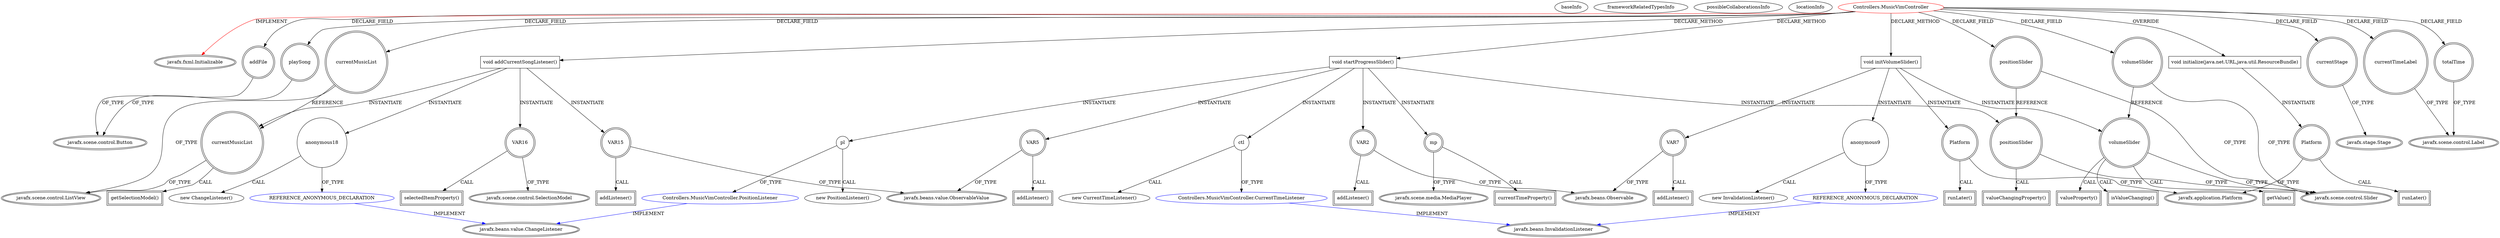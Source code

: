 digraph {
baseInfo[graphId=318,category="extension_graph",isAnonymous=false,possibleRelation=true]
frameworkRelatedTypesInfo[0="javafx.fxml.Initializable"]
possibleCollaborationsInfo[0="318~CLIENT_METHOD_DECLARATION-INSTANTIATION-~javafx.fxml.Initializable ~javafx.beans.InvalidationListener ~false~true",1="318~CLIENT_METHOD_DECLARATION-INSTANTIATION-~javafx.fxml.Initializable ~javafx.beans.value.ChangeListener ~false~true"]
locationInfo[projectName="Daniel-Cristian-MusicPlayerStuff",filePath="/Daniel-Cristian-MusicPlayerStuff/MusicPlayerStuff-master/src/Controllers/MusicVimController.java",contextSignature="MusicVimController",graphId="318"]
0[label="Controllers.MusicVimController",vertexType="ROOT_CLIENT_CLASS_DECLARATION",isFrameworkType=false,color=red]
1[label="javafx.fxml.Initializable",vertexType="FRAMEWORK_INTERFACE_TYPE",isFrameworkType=true,peripheries=2]
2[label="addFile",vertexType="FIELD_DECLARATION",isFrameworkType=true,peripheries=2,shape=circle]
3[label="javafx.scene.control.Button",vertexType="FRAMEWORK_CLASS_TYPE",isFrameworkType=true,peripheries=2]
4[label="currentMusicList",vertexType="FIELD_DECLARATION",isFrameworkType=true,peripheries=2,shape=circle]
5[label="javafx.scene.control.ListView",vertexType="FRAMEWORK_CLASS_TYPE",isFrameworkType=true,peripheries=2]
6[label="currentStage",vertexType="FIELD_DECLARATION",isFrameworkType=true,peripheries=2,shape=circle]
7[label="javafx.stage.Stage",vertexType="FRAMEWORK_CLASS_TYPE",isFrameworkType=true,peripheries=2]
8[label="currentTimeLabel",vertexType="FIELD_DECLARATION",isFrameworkType=true,peripheries=2,shape=circle]
9[label="javafx.scene.control.Label",vertexType="FRAMEWORK_CLASS_TYPE",isFrameworkType=true,peripheries=2]
10[label="playSong",vertexType="FIELD_DECLARATION",isFrameworkType=true,peripheries=2,shape=circle]
12[label="positionSlider",vertexType="FIELD_DECLARATION",isFrameworkType=true,peripheries=2,shape=circle]
13[label="javafx.scene.control.Slider",vertexType="FRAMEWORK_CLASS_TYPE",isFrameworkType=true,peripheries=2]
14[label="totalTime",vertexType="FIELD_DECLARATION",isFrameworkType=true,peripheries=2,shape=circle]
16[label="volumeSlider",vertexType="FIELD_DECLARATION",isFrameworkType=true,peripheries=2,shape=circle]
18[label="void initialize(java.net.URL,java.util.ResourceBundle)",vertexType="OVERRIDING_METHOD_DECLARATION",isFrameworkType=false,shape=box]
19[label="Platform",vertexType="VARIABLE_EXPRESION",isFrameworkType=true,peripheries=2,shape=circle]
21[label="javafx.application.Platform",vertexType="FRAMEWORK_CLASS_TYPE",isFrameworkType=true,peripheries=2]
20[label="runLater()",vertexType="INSIDE_CALL",isFrameworkType=true,peripheries=2,shape=box]
22[label="void startProgressSlider()",vertexType="CLIENT_METHOD_DECLARATION",isFrameworkType=false,shape=box]
24[label="ctl",vertexType="VARIABLE_EXPRESION",isFrameworkType=false,shape=circle]
25[label="Controllers.MusicVimController.CurrentTimeListener",vertexType="REFERENCE_CLIENT_CLASS_DECLARATION",isFrameworkType=false,color=blue]
26[label="javafx.beans.InvalidationListener",vertexType="FRAMEWORK_INTERFACE_TYPE",isFrameworkType=true,peripheries=2]
23[label="new CurrentTimeListener()",vertexType="CONSTRUCTOR_CALL",isFrameworkType=false]
27[label="VAR2",vertexType="VARIABLE_EXPRESION",isFrameworkType=true,peripheries=2,shape=circle]
29[label="javafx.beans.Observable",vertexType="FRAMEWORK_INTERFACE_TYPE",isFrameworkType=true,peripheries=2]
28[label="addListener()",vertexType="INSIDE_CALL",isFrameworkType=true,peripheries=2,shape=box]
30[label="mp",vertexType="VARIABLE_EXPRESION",isFrameworkType=true,peripheries=2,shape=circle]
32[label="javafx.scene.media.MediaPlayer",vertexType="FRAMEWORK_CLASS_TYPE",isFrameworkType=true,peripheries=2]
31[label="currentTimeProperty()",vertexType="INSIDE_CALL",isFrameworkType=true,peripheries=2,shape=box]
34[label="pl",vertexType="VARIABLE_EXPRESION",isFrameworkType=false,shape=circle]
35[label="Controllers.MusicVimController.PositionListener",vertexType="REFERENCE_CLIENT_CLASS_DECLARATION",isFrameworkType=false,color=blue]
36[label="javafx.beans.value.ChangeListener",vertexType="FRAMEWORK_INTERFACE_TYPE",isFrameworkType=true,peripheries=2]
33[label="new PositionListener()",vertexType="CONSTRUCTOR_CALL",isFrameworkType=false]
37[label="VAR5",vertexType="VARIABLE_EXPRESION",isFrameworkType=true,peripheries=2,shape=circle]
39[label="javafx.beans.value.ObservableValue",vertexType="FRAMEWORK_INTERFACE_TYPE",isFrameworkType=true,peripheries=2]
38[label="addListener()",vertexType="INSIDE_CALL",isFrameworkType=true,peripheries=2,shape=box]
40[label="positionSlider",vertexType="VARIABLE_EXPRESION",isFrameworkType=true,peripheries=2,shape=circle]
41[label="valueChangingProperty()",vertexType="INSIDE_CALL",isFrameworkType=true,peripheries=2,shape=box]
43[label="void initVolumeSlider()",vertexType="CLIENT_METHOD_DECLARATION",isFrameworkType=false,shape=box]
44[label="VAR7",vertexType="VARIABLE_EXPRESION",isFrameworkType=true,peripheries=2,shape=circle]
45[label="addListener()",vertexType="INSIDE_CALL",isFrameworkType=true,peripheries=2,shape=box]
47[label="volumeSlider",vertexType="VARIABLE_EXPRESION",isFrameworkType=true,peripheries=2,shape=circle]
48[label="valueProperty()",vertexType="INSIDE_CALL",isFrameworkType=true,peripheries=2,shape=box]
51[label="anonymous9",vertexType="VARIABLE_EXPRESION",isFrameworkType=false,shape=circle]
52[label="REFERENCE_ANONYMOUS_DECLARATION",vertexType="REFERENCE_ANONYMOUS_DECLARATION",isFrameworkType=false,color=blue]
50[label="new InvalidationListener()",vertexType="CONSTRUCTOR_CALL",isFrameworkType=false]
54[label="Platform",vertexType="VARIABLE_EXPRESION",isFrameworkType=true,peripheries=2,shape=circle]
55[label="runLater()",vertexType="INSIDE_CALL",isFrameworkType=true,peripheries=2,shape=box]
58[label="isValueChanging()",vertexType="INSIDE_CALL",isFrameworkType=true,peripheries=2,shape=box]
60[label="getValue()",vertexType="INSIDE_CALL",isFrameworkType=true,peripheries=2,shape=box]
72[label="void addCurrentSongListener()",vertexType="CLIENT_METHOD_DECLARATION",isFrameworkType=false,shape=box]
73[label="VAR15",vertexType="VARIABLE_EXPRESION",isFrameworkType=true,peripheries=2,shape=circle]
74[label="addListener()",vertexType="INSIDE_CALL",isFrameworkType=true,peripheries=2,shape=box]
76[label="VAR16",vertexType="VARIABLE_EXPRESION",isFrameworkType=true,peripheries=2,shape=circle]
78[label="javafx.scene.control.SelectionModel",vertexType="FRAMEWORK_CLASS_TYPE",isFrameworkType=true,peripheries=2]
77[label="selectedItemProperty()",vertexType="INSIDE_CALL",isFrameworkType=true,peripheries=2,shape=box]
79[label="currentMusicList",vertexType="VARIABLE_EXPRESION",isFrameworkType=true,peripheries=2,shape=circle]
80[label="getSelectionModel()",vertexType="INSIDE_CALL",isFrameworkType=true,peripheries=2,shape=box]
83[label="anonymous18",vertexType="VARIABLE_EXPRESION",isFrameworkType=false,shape=circle]
84[label="REFERENCE_ANONYMOUS_DECLARATION",vertexType="REFERENCE_ANONYMOUS_DECLARATION",isFrameworkType=false,color=blue]
82[label="new ChangeListener()",vertexType="CONSTRUCTOR_CALL",isFrameworkType=false]
0->1[label="IMPLEMENT",color=red]
0->2[label="DECLARE_FIELD"]
2->3[label="OF_TYPE"]
0->4[label="DECLARE_FIELD"]
4->5[label="OF_TYPE"]
0->6[label="DECLARE_FIELD"]
6->7[label="OF_TYPE"]
0->8[label="DECLARE_FIELD"]
8->9[label="OF_TYPE"]
0->10[label="DECLARE_FIELD"]
10->3[label="OF_TYPE"]
0->12[label="DECLARE_FIELD"]
12->13[label="OF_TYPE"]
0->14[label="DECLARE_FIELD"]
14->9[label="OF_TYPE"]
0->16[label="DECLARE_FIELD"]
16->13[label="OF_TYPE"]
0->18[label="OVERRIDE"]
18->19[label="INSTANTIATE"]
19->21[label="OF_TYPE"]
19->20[label="CALL"]
0->22[label="DECLARE_METHOD"]
22->24[label="INSTANTIATE"]
25->26[label="IMPLEMENT",color=blue]
24->25[label="OF_TYPE"]
24->23[label="CALL"]
22->27[label="INSTANTIATE"]
27->29[label="OF_TYPE"]
27->28[label="CALL"]
22->30[label="INSTANTIATE"]
30->32[label="OF_TYPE"]
30->31[label="CALL"]
22->34[label="INSTANTIATE"]
35->36[label="IMPLEMENT",color=blue]
34->35[label="OF_TYPE"]
34->33[label="CALL"]
22->37[label="INSTANTIATE"]
37->39[label="OF_TYPE"]
37->38[label="CALL"]
22->40[label="INSTANTIATE"]
12->40[label="REFERENCE"]
40->13[label="OF_TYPE"]
40->41[label="CALL"]
0->43[label="DECLARE_METHOD"]
43->44[label="INSTANTIATE"]
44->29[label="OF_TYPE"]
44->45[label="CALL"]
43->47[label="INSTANTIATE"]
16->47[label="REFERENCE"]
47->13[label="OF_TYPE"]
47->48[label="CALL"]
43->51[label="INSTANTIATE"]
52->26[label="IMPLEMENT",color=blue]
51->52[label="OF_TYPE"]
51->50[label="CALL"]
43->54[label="INSTANTIATE"]
54->21[label="OF_TYPE"]
54->55[label="CALL"]
47->58[label="CALL"]
47->60[label="CALL"]
0->72[label="DECLARE_METHOD"]
72->73[label="INSTANTIATE"]
73->39[label="OF_TYPE"]
73->74[label="CALL"]
72->76[label="INSTANTIATE"]
76->78[label="OF_TYPE"]
76->77[label="CALL"]
72->79[label="INSTANTIATE"]
4->79[label="REFERENCE"]
79->5[label="OF_TYPE"]
79->80[label="CALL"]
72->83[label="INSTANTIATE"]
84->36[label="IMPLEMENT",color=blue]
83->84[label="OF_TYPE"]
83->82[label="CALL"]
}
